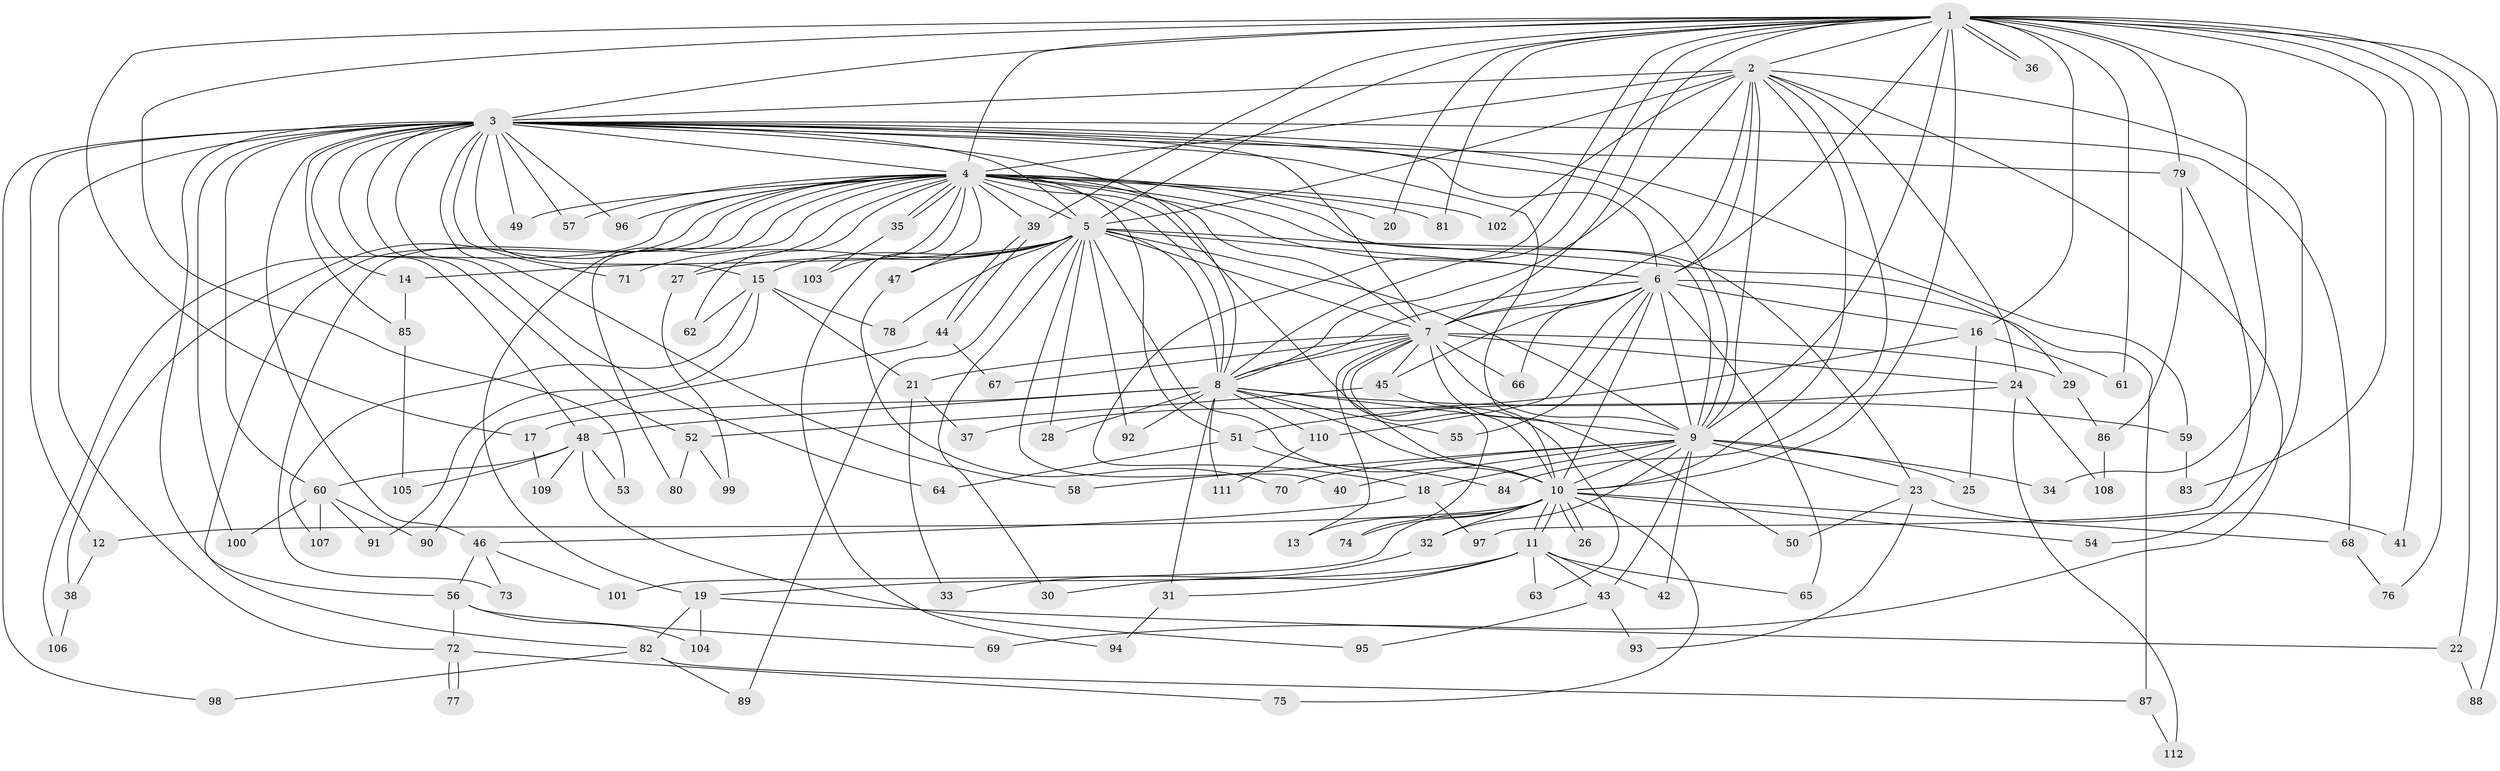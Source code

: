 // coarse degree distribution, {24: 0.012195121951219513, 20: 0.012195121951219513, 28: 0.012195121951219513, 29: 0.012195121951219513, 18: 0.024390243902439025, 14: 0.012195121951219513, 15: 0.012195121951219513, 17: 0.012195121951219513, 9: 0.012195121951219513, 3: 0.12195121951219512, 2: 0.5365853658536586, 7: 0.024390243902439025, 4: 0.0975609756097561, 5: 0.04878048780487805, 6: 0.024390243902439025, 1: 0.024390243902439025}
// Generated by graph-tools (version 1.1) at 2025/41/03/06/25 10:41:36]
// undirected, 112 vertices, 249 edges
graph export_dot {
graph [start="1"]
  node [color=gray90,style=filled];
  1;
  2;
  3;
  4;
  5;
  6;
  7;
  8;
  9;
  10;
  11;
  12;
  13;
  14;
  15;
  16;
  17;
  18;
  19;
  20;
  21;
  22;
  23;
  24;
  25;
  26;
  27;
  28;
  29;
  30;
  31;
  32;
  33;
  34;
  35;
  36;
  37;
  38;
  39;
  40;
  41;
  42;
  43;
  44;
  45;
  46;
  47;
  48;
  49;
  50;
  51;
  52;
  53;
  54;
  55;
  56;
  57;
  58;
  59;
  60;
  61;
  62;
  63;
  64;
  65;
  66;
  67;
  68;
  69;
  70;
  71;
  72;
  73;
  74;
  75;
  76;
  77;
  78;
  79;
  80;
  81;
  82;
  83;
  84;
  85;
  86;
  87;
  88;
  89;
  90;
  91;
  92;
  93;
  94;
  95;
  96;
  97;
  98;
  99;
  100;
  101;
  102;
  103;
  104;
  105;
  106;
  107;
  108;
  109;
  110;
  111;
  112;
  1 -- 2;
  1 -- 3;
  1 -- 4;
  1 -- 5;
  1 -- 6;
  1 -- 7;
  1 -- 8;
  1 -- 9;
  1 -- 10;
  1 -- 16;
  1 -- 17;
  1 -- 18;
  1 -- 20;
  1 -- 22;
  1 -- 34;
  1 -- 36;
  1 -- 36;
  1 -- 39;
  1 -- 41;
  1 -- 53;
  1 -- 61;
  1 -- 76;
  1 -- 79;
  1 -- 81;
  1 -- 83;
  1 -- 88;
  2 -- 3;
  2 -- 4;
  2 -- 5;
  2 -- 6;
  2 -- 7;
  2 -- 8;
  2 -- 9;
  2 -- 10;
  2 -- 24;
  2 -- 54;
  2 -- 69;
  2 -- 84;
  2 -- 102;
  3 -- 4;
  3 -- 5;
  3 -- 6;
  3 -- 7;
  3 -- 8;
  3 -- 9;
  3 -- 10;
  3 -- 12;
  3 -- 14;
  3 -- 15;
  3 -- 46;
  3 -- 48;
  3 -- 49;
  3 -- 52;
  3 -- 56;
  3 -- 57;
  3 -- 58;
  3 -- 59;
  3 -- 60;
  3 -- 64;
  3 -- 68;
  3 -- 71;
  3 -- 72;
  3 -- 79;
  3 -- 85;
  3 -- 96;
  3 -- 98;
  3 -- 100;
  4 -- 5;
  4 -- 6;
  4 -- 7;
  4 -- 8;
  4 -- 9;
  4 -- 10;
  4 -- 19;
  4 -- 20;
  4 -- 23;
  4 -- 27;
  4 -- 35;
  4 -- 35;
  4 -- 38;
  4 -- 39;
  4 -- 47;
  4 -- 49;
  4 -- 51;
  4 -- 57;
  4 -- 62;
  4 -- 73;
  4 -- 80;
  4 -- 81;
  4 -- 82;
  4 -- 94;
  4 -- 96;
  4 -- 102;
  4 -- 103;
  4 -- 106;
  5 -- 6;
  5 -- 7;
  5 -- 8;
  5 -- 9;
  5 -- 10;
  5 -- 14;
  5 -- 15;
  5 -- 27;
  5 -- 28;
  5 -- 29;
  5 -- 30;
  5 -- 40;
  5 -- 47;
  5 -- 71;
  5 -- 78;
  5 -- 89;
  5 -- 92;
  6 -- 7;
  6 -- 8;
  6 -- 9;
  6 -- 10;
  6 -- 16;
  6 -- 45;
  6 -- 55;
  6 -- 65;
  6 -- 66;
  6 -- 87;
  6 -- 110;
  7 -- 8;
  7 -- 9;
  7 -- 10;
  7 -- 13;
  7 -- 21;
  7 -- 24;
  7 -- 29;
  7 -- 45;
  7 -- 50;
  7 -- 66;
  7 -- 67;
  7 -- 74;
  8 -- 9;
  8 -- 10;
  8 -- 17;
  8 -- 28;
  8 -- 31;
  8 -- 48;
  8 -- 55;
  8 -- 59;
  8 -- 92;
  8 -- 110;
  8 -- 111;
  9 -- 10;
  9 -- 18;
  9 -- 23;
  9 -- 25;
  9 -- 32;
  9 -- 34;
  9 -- 40;
  9 -- 42;
  9 -- 43;
  9 -- 58;
  9 -- 70;
  10 -- 11;
  10 -- 11;
  10 -- 12;
  10 -- 13;
  10 -- 26;
  10 -- 26;
  10 -- 32;
  10 -- 54;
  10 -- 68;
  10 -- 74;
  10 -- 75;
  10 -- 101;
  11 -- 19;
  11 -- 30;
  11 -- 31;
  11 -- 42;
  11 -- 43;
  11 -- 63;
  11 -- 65;
  12 -- 38;
  14 -- 85;
  15 -- 21;
  15 -- 62;
  15 -- 78;
  15 -- 91;
  15 -- 107;
  16 -- 25;
  16 -- 37;
  16 -- 61;
  17 -- 109;
  18 -- 46;
  18 -- 97;
  19 -- 22;
  19 -- 82;
  19 -- 104;
  21 -- 33;
  21 -- 37;
  22 -- 88;
  23 -- 41;
  23 -- 50;
  23 -- 93;
  24 -- 51;
  24 -- 108;
  24 -- 112;
  27 -- 99;
  29 -- 86;
  31 -- 94;
  32 -- 33;
  35 -- 103;
  38 -- 106;
  39 -- 44;
  39 -- 44;
  43 -- 93;
  43 -- 95;
  44 -- 67;
  44 -- 90;
  45 -- 52;
  45 -- 63;
  46 -- 56;
  46 -- 73;
  46 -- 101;
  47 -- 70;
  48 -- 53;
  48 -- 60;
  48 -- 95;
  48 -- 105;
  48 -- 109;
  51 -- 64;
  51 -- 84;
  52 -- 80;
  52 -- 99;
  56 -- 69;
  56 -- 72;
  56 -- 104;
  59 -- 83;
  60 -- 90;
  60 -- 91;
  60 -- 100;
  60 -- 107;
  68 -- 76;
  72 -- 75;
  72 -- 77;
  72 -- 77;
  79 -- 86;
  79 -- 97;
  82 -- 87;
  82 -- 89;
  82 -- 98;
  85 -- 105;
  86 -- 108;
  87 -- 112;
  110 -- 111;
}
